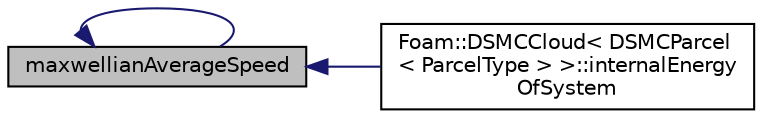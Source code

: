 digraph "maxwellianAverageSpeed"
{
  bgcolor="transparent";
  edge [fontname="Helvetica",fontsize="10",labelfontname="Helvetica",labelfontsize="10"];
  node [fontname="Helvetica",fontsize="10",shape=record];
  rankdir="LR";
  Node136 [label="maxwellianAverageSpeed",height=0.2,width=0.4,color="black", fillcolor="grey75", style="filled", fontcolor="black"];
  Node136 -> Node137 [dir="back",color="midnightblue",fontsize="10",style="solid",fontname="Helvetica"];
  Node137 [label="Foam::DSMCCloud\< DSMCParcel\l\< ParcelType \> \>::internalEnergy\lOfSystem",height=0.2,width=0.4,color="black",URL="$a24813.html#a98f2378320a7b2df171f03ee3b62fe60",tooltip="Total internal energy in the system. "];
  Node136 -> Node136 [dir="back",color="midnightblue",fontsize="10",style="solid",fontname="Helvetica"];
}
